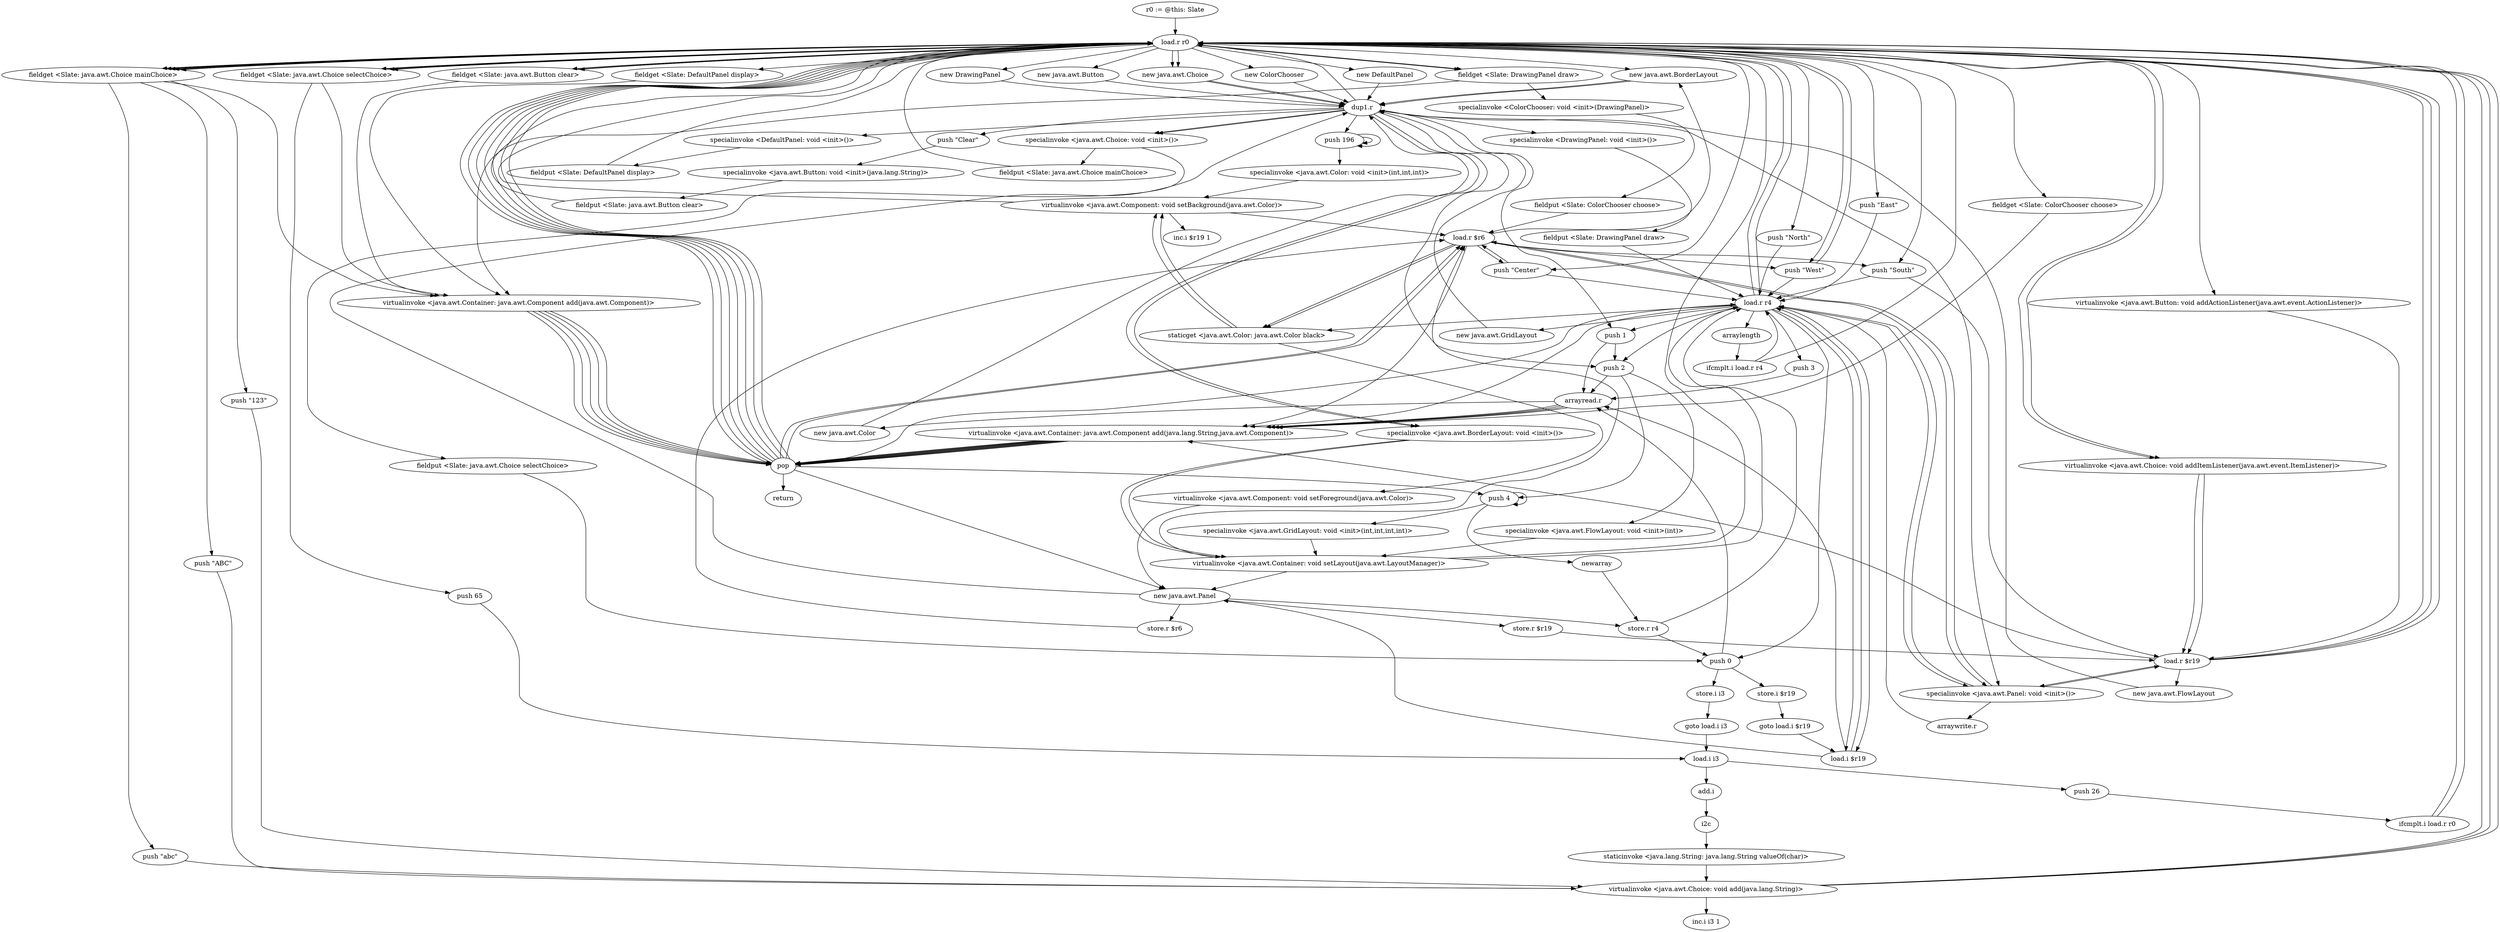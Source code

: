 digraph "" {
    "r0 := @this: Slate"
    "load.r r0"
    "r0 := @this: Slate"->"load.r r0";
    "new java.awt.BorderLayout"
    "load.r r0"->"new java.awt.BorderLayout";
    "dup1.r"
    "new java.awt.BorderLayout"->"dup1.r";
    "specialinvoke <java.awt.BorderLayout: void <init>()>"
    "dup1.r"->"specialinvoke <java.awt.BorderLayout: void <init>()>";
    "virtualinvoke <java.awt.Container: void setLayout(java.awt.LayoutManager)>"
    "specialinvoke <java.awt.BorderLayout: void <init>()>"->"virtualinvoke <java.awt.Container: void setLayout(java.awt.LayoutManager)>";
    "new java.awt.Panel"
    "virtualinvoke <java.awt.Container: void setLayout(java.awt.LayoutManager)>"->"new java.awt.Panel";
    "store.r $r6"
    "new java.awt.Panel"->"store.r $r6";
    "load.r $r6"
    "store.r $r6"->"load.r $r6";
    "specialinvoke <java.awt.Panel: void <init>()>"
    "load.r $r6"->"specialinvoke <java.awt.Panel: void <init>()>";
    "specialinvoke <java.awt.Panel: void <init>()>"->"load.r $r6";
    "load.r $r6"->"new java.awt.BorderLayout";
    "new java.awt.BorderLayout"->"dup1.r";
    "dup1.r"->"specialinvoke <java.awt.BorderLayout: void <init>()>";
    "specialinvoke <java.awt.BorderLayout: void <init>()>"->"virtualinvoke <java.awt.Container: void setLayout(java.awt.LayoutManager)>";
    "virtualinvoke <java.awt.Container: void setLayout(java.awt.LayoutManager)>"->"load.r $r6";
    "staticget <java.awt.Color: java.awt.Color black>"
    "load.r $r6"->"staticget <java.awt.Color: java.awt.Color black>";
    "virtualinvoke <java.awt.Component: void setBackground(java.awt.Color)>"
    "staticget <java.awt.Color: java.awt.Color black>"->"virtualinvoke <java.awt.Component: void setBackground(java.awt.Color)>";
    "virtualinvoke <java.awt.Component: void setBackground(java.awt.Color)>"->"load.r $r6";
    "load.r $r6"->"staticget <java.awt.Color: java.awt.Color black>";
    "virtualinvoke <java.awt.Component: void setForeground(java.awt.Color)>"
    "staticget <java.awt.Color: java.awt.Color black>"->"virtualinvoke <java.awt.Component: void setForeground(java.awt.Color)>";
    "virtualinvoke <java.awt.Component: void setForeground(java.awt.Color)>"->"new java.awt.Panel";
    "store.r r4"
    "new java.awt.Panel"->"store.r r4";
    "load.r r4"
    "store.r r4"->"load.r r4";
    "load.r r4"->"specialinvoke <java.awt.Panel: void <init>()>";
    "specialinvoke <java.awt.Panel: void <init>()>"->"load.r r4";
    "new java.awt.GridLayout"
    "load.r r4"->"new java.awt.GridLayout";
    "new java.awt.GridLayout"->"dup1.r";
    "push 1"
    "dup1.r"->"push 1";
    "push 2"
    "push 1"->"push 2";
    "push 4"
    "push 2"->"push 4";
    "push 4"->"push 4";
    "specialinvoke <java.awt.GridLayout: void <init>(int,int,int,int)>"
    "push 4"->"specialinvoke <java.awt.GridLayout: void <init>(int,int,int,int)>";
    "specialinvoke <java.awt.GridLayout: void <init>(int,int,int,int)>"->"virtualinvoke <java.awt.Container: void setLayout(java.awt.LayoutManager)>";
    "virtualinvoke <java.awt.Container: void setLayout(java.awt.LayoutManager)>"->"load.r r4";
    "load.r r4"->"staticget <java.awt.Color: java.awt.Color black>";
    "staticget <java.awt.Color: java.awt.Color black>"->"virtualinvoke <java.awt.Component: void setBackground(java.awt.Color)>";
    "virtualinvoke <java.awt.Component: void setBackground(java.awt.Color)>"->"load.r r0";
    "new DefaultPanel"
    "load.r r0"->"new DefaultPanel";
    "new DefaultPanel"->"dup1.r";
    "specialinvoke <DefaultPanel: void <init>()>"
    "dup1.r"->"specialinvoke <DefaultPanel: void <init>()>";
    "fieldput <Slate: DefaultPanel display>"
    "specialinvoke <DefaultPanel: void <init>()>"->"fieldput <Slate: DefaultPanel display>";
    "fieldput <Slate: DefaultPanel display>"->"load.r r0";
    "new DrawingPanel"
    "load.r r0"->"new DrawingPanel";
    "new DrawingPanel"->"dup1.r";
    "specialinvoke <DrawingPanel: void <init>()>"
    "dup1.r"->"specialinvoke <DrawingPanel: void <init>()>";
    "fieldput <Slate: DrawingPanel draw>"
    "specialinvoke <DrawingPanel: void <init>()>"->"fieldput <Slate: DrawingPanel draw>";
    "fieldput <Slate: DrawingPanel draw>"->"load.r r4";
    "load.r r4"->"load.r r0";
    "fieldget <Slate: DefaultPanel display>"
    "load.r r0"->"fieldget <Slate: DefaultPanel display>";
    "virtualinvoke <java.awt.Container: java.awt.Component add(java.awt.Component)>"
    "fieldget <Slate: DefaultPanel display>"->"virtualinvoke <java.awt.Container: java.awt.Component add(java.awt.Component)>";
    "pop"
    "virtualinvoke <java.awt.Container: java.awt.Component add(java.awt.Component)>"->"pop";
    "pop"->"load.r r4";
    "load.r r4"->"load.r r0";
    "fieldget <Slate: DrawingPanel draw>"
    "load.r r0"->"fieldget <Slate: DrawingPanel draw>";
    "fieldget <Slate: DrawingPanel draw>"->"virtualinvoke <java.awt.Container: java.awt.Component add(java.awt.Component)>";
    "virtualinvoke <java.awt.Container: java.awt.Component add(java.awt.Component)>"->"pop";
    "pop"->"new java.awt.Panel";
    "store.r $r19"
    "new java.awt.Panel"->"store.r $r19";
    "load.r $r19"
    "store.r $r19"->"load.r $r19";
    "load.r $r19"->"specialinvoke <java.awt.Panel: void <init>()>";
    "specialinvoke <java.awt.Panel: void <init>()>"->"load.r $r19";
    "new java.awt.FlowLayout"
    "load.r $r19"->"new java.awt.FlowLayout";
    "new java.awt.FlowLayout"->"dup1.r";
    "dup1.r"->"push 2";
    "specialinvoke <java.awt.FlowLayout: void <init>(int)>"
    "push 2"->"specialinvoke <java.awt.FlowLayout: void <init>(int)>";
    "specialinvoke <java.awt.FlowLayout: void <init>(int)>"->"virtualinvoke <java.awt.Container: void setLayout(java.awt.LayoutManager)>";
    "virtualinvoke <java.awt.Container: void setLayout(java.awt.LayoutManager)>"->"load.r r0";
    "new java.awt.Button"
    "load.r r0"->"new java.awt.Button";
    "new java.awt.Button"->"dup1.r";
    "push \"Clear\""
    "dup1.r"->"push \"Clear\"";
    "specialinvoke <java.awt.Button: void <init>(java.lang.String)>"
    "push \"Clear\""->"specialinvoke <java.awt.Button: void <init>(java.lang.String)>";
    "fieldput <Slate: java.awt.Button clear>"
    "specialinvoke <java.awt.Button: void <init>(java.lang.String)>"->"fieldput <Slate: java.awt.Button clear>";
    "fieldput <Slate: java.awt.Button clear>"->"load.r r0";
    "fieldget <Slate: java.awt.Button clear>"
    "load.r r0"->"fieldget <Slate: java.awt.Button clear>";
    "fieldget <Slate: java.awt.Button clear>"->"load.r r0";
    "virtualinvoke <java.awt.Button: void addActionListener(java.awt.event.ActionListener)>"
    "load.r r0"->"virtualinvoke <java.awt.Button: void addActionListener(java.awt.event.ActionListener)>";
    "virtualinvoke <java.awt.Button: void addActionListener(java.awt.event.ActionListener)>"->"load.r $r19";
    "load.r $r19"->"load.r r0";
    "load.r r0"->"fieldget <Slate: java.awt.Button clear>";
    "fieldget <Slate: java.awt.Button clear>"->"virtualinvoke <java.awt.Container: java.awt.Component add(java.awt.Component)>";
    "virtualinvoke <java.awt.Container: java.awt.Component add(java.awt.Component)>"->"pop";
    "pop"->"load.r r0";
    "new java.awt.Choice"
    "load.r r0"->"new java.awt.Choice";
    "new java.awt.Choice"->"dup1.r";
    "specialinvoke <java.awt.Choice: void <init>()>"
    "dup1.r"->"specialinvoke <java.awt.Choice: void <init>()>";
    "fieldput <Slate: java.awt.Choice mainChoice>"
    "specialinvoke <java.awt.Choice: void <init>()>"->"fieldput <Slate: java.awt.Choice mainChoice>";
    "fieldput <Slate: java.awt.Choice mainChoice>"->"load.r r0";
    "fieldget <Slate: java.awt.Choice mainChoice>"
    "load.r r0"->"fieldget <Slate: java.awt.Choice mainChoice>";
    "push \"ABC\""
    "fieldget <Slate: java.awt.Choice mainChoice>"->"push \"ABC\"";
    "virtualinvoke <java.awt.Choice: void add(java.lang.String)>"
    "push \"ABC\""->"virtualinvoke <java.awt.Choice: void add(java.lang.String)>";
    "virtualinvoke <java.awt.Choice: void add(java.lang.String)>"->"load.r r0";
    "load.r r0"->"fieldget <Slate: java.awt.Choice mainChoice>";
    "push \"abc\""
    "fieldget <Slate: java.awt.Choice mainChoice>"->"push \"abc\"";
    "push \"abc\""->"virtualinvoke <java.awt.Choice: void add(java.lang.String)>";
    "virtualinvoke <java.awt.Choice: void add(java.lang.String)>"->"load.r r0";
    "load.r r0"->"fieldget <Slate: java.awt.Choice mainChoice>";
    "push \"123\""
    "fieldget <Slate: java.awt.Choice mainChoice>"->"push \"123\"";
    "push \"123\""->"virtualinvoke <java.awt.Choice: void add(java.lang.String)>";
    "virtualinvoke <java.awt.Choice: void add(java.lang.String)>"->"load.r r0";
    "load.r r0"->"fieldget <Slate: java.awt.Choice mainChoice>";
    "fieldget <Slate: java.awt.Choice mainChoice>"->"load.r r0";
    "virtualinvoke <java.awt.Choice: void addItemListener(java.awt.event.ItemListener)>"
    "load.r r0"->"virtualinvoke <java.awt.Choice: void addItemListener(java.awt.event.ItemListener)>";
    "virtualinvoke <java.awt.Choice: void addItemListener(java.awt.event.ItemListener)>"->"load.r $r19";
    "load.r $r19"->"load.r r0";
    "load.r r0"->"fieldget <Slate: java.awt.Choice mainChoice>";
    "fieldget <Slate: java.awt.Choice mainChoice>"->"virtualinvoke <java.awt.Container: java.awt.Component add(java.awt.Component)>";
    "virtualinvoke <java.awt.Container: java.awt.Component add(java.awt.Component)>"->"pop";
    "pop"->"load.r r0";
    "load.r r0"->"new java.awt.Choice";
    "new java.awt.Choice"->"dup1.r";
    "dup1.r"->"specialinvoke <java.awt.Choice: void <init>()>";
    "fieldput <Slate: java.awt.Choice selectChoice>"
    "specialinvoke <java.awt.Choice: void <init>()>"->"fieldput <Slate: java.awt.Choice selectChoice>";
    "push 0"
    "fieldput <Slate: java.awt.Choice selectChoice>"->"push 0";
    "store.i i3"
    "push 0"->"store.i i3";
    "goto load.i i3"
    "store.i i3"->"goto load.i i3";
    "load.i i3"
    "goto load.i i3"->"load.i i3";
    "push 26"
    "load.i i3"->"push 26";
    "ifcmplt.i load.r r0"
    "push 26"->"ifcmplt.i load.r r0";
    "ifcmplt.i load.r r0"->"load.r r0";
    "fieldget <Slate: java.awt.Choice selectChoice>"
    "load.r r0"->"fieldget <Slate: java.awt.Choice selectChoice>";
    "fieldget <Slate: java.awt.Choice selectChoice>"->"load.r r0";
    "load.r r0"->"virtualinvoke <java.awt.Choice: void addItemListener(java.awt.event.ItemListener)>";
    "virtualinvoke <java.awt.Choice: void addItemListener(java.awt.event.ItemListener)>"->"load.r $r19";
    "load.r $r19"->"load.r r0";
    "load.r r0"->"fieldget <Slate: java.awt.Choice selectChoice>";
    "fieldget <Slate: java.awt.Choice selectChoice>"->"virtualinvoke <java.awt.Container: java.awt.Component add(java.awt.Component)>";
    "virtualinvoke <java.awt.Container: java.awt.Component add(java.awt.Component)>"->"pop";
    "pop"->"load.r r0";
    "new ColorChooser"
    "load.r r0"->"new ColorChooser";
    "new ColorChooser"->"dup1.r";
    "dup1.r"->"load.r r0";
    "load.r r0"->"fieldget <Slate: DrawingPanel draw>";
    "specialinvoke <ColorChooser: void <init>(DrawingPanel)>"
    "fieldget <Slate: DrawingPanel draw>"->"specialinvoke <ColorChooser: void <init>(DrawingPanel)>";
    "fieldput <Slate: ColorChooser choose>"
    "specialinvoke <ColorChooser: void <init>(DrawingPanel)>"->"fieldput <Slate: ColorChooser choose>";
    "fieldput <Slate: ColorChooser choose>"->"load.r $r6";
    "push \"West\""
    "load.r $r6"->"push \"West\"";
    "push \"West\""->"load.r r0";
    "fieldget <Slate: ColorChooser choose>"
    "load.r r0"->"fieldget <Slate: ColorChooser choose>";
    "virtualinvoke <java.awt.Container: java.awt.Component add(java.lang.String,java.awt.Component)>"
    "fieldget <Slate: ColorChooser choose>"->"virtualinvoke <java.awt.Container: java.awt.Component add(java.lang.String,java.awt.Component)>";
    "virtualinvoke <java.awt.Container: java.awt.Component add(java.lang.String,java.awt.Component)>"->"pop";
    "pop"->"load.r $r6";
    "push \"Center\""
    "load.r $r6"->"push \"Center\"";
    "push \"Center\""->"load.r r4";
    "load.r r4"->"virtualinvoke <java.awt.Container: java.awt.Component add(java.lang.String,java.awt.Component)>";
    "virtualinvoke <java.awt.Container: java.awt.Component add(java.lang.String,java.awt.Component)>"->"pop";
    "pop"->"load.r $r6";
    "push \"South\""
    "load.r $r6"->"push \"South\"";
    "push \"South\""->"load.r $r19";
    "load.r $r19"->"virtualinvoke <java.awt.Container: java.awt.Component add(java.lang.String,java.awt.Component)>";
    "virtualinvoke <java.awt.Container: java.awt.Component add(java.lang.String,java.awt.Component)>"->"pop";
    "pop"->"push 4";
    "newarray"
    "push 4"->"newarray";
    "newarray"->"store.r r4";
    "store.r r4"->"push 0";
    "store.i $r19"
    "push 0"->"store.i $r19";
    "goto load.i $r19"
    "store.i $r19"->"goto load.i $r19";
    "load.i $r19"
    "goto load.i $r19"->"load.i $r19";
    "load.i $r19"->"load.r r4";
    "arraylength"
    "load.r r4"->"arraylength";
    "ifcmplt.i load.r r4"
    "arraylength"->"ifcmplt.i load.r r4";
    "ifcmplt.i load.r r4"->"load.r r0";
    "push \"North\""
    "load.r r0"->"push \"North\"";
    "push \"North\""->"load.r r4";
    "load.r r4"->"push 0";
    "arrayread.r"
    "push 0"->"arrayread.r";
    "arrayread.r"->"virtualinvoke <java.awt.Container: java.awt.Component add(java.lang.String,java.awt.Component)>";
    "virtualinvoke <java.awt.Container: java.awt.Component add(java.lang.String,java.awt.Component)>"->"pop";
    "pop"->"load.r r0";
    "load.r r0"->"push \"South\"";
    "push \"South\""->"load.r r4";
    "load.r r4"->"push 1";
    "push 1"->"arrayread.r";
    "arrayread.r"->"virtualinvoke <java.awt.Container: java.awt.Component add(java.lang.String,java.awt.Component)>";
    "virtualinvoke <java.awt.Container: java.awt.Component add(java.lang.String,java.awt.Component)>"->"pop";
    "pop"->"load.r r0";
    "load.r r0"->"push \"West\"";
    "push \"West\""->"load.r r4";
    "load.r r4"->"push 2";
    "push 2"->"arrayread.r";
    "arrayread.r"->"virtualinvoke <java.awt.Container: java.awt.Component add(java.lang.String,java.awt.Component)>";
    "virtualinvoke <java.awt.Container: java.awt.Component add(java.lang.String,java.awt.Component)>"->"pop";
    "pop"->"load.r r0";
    "push \"East\""
    "load.r r0"->"push \"East\"";
    "push \"East\""->"load.r r4";
    "push 3"
    "load.r r4"->"push 3";
    "push 3"->"arrayread.r";
    "arrayread.r"->"virtualinvoke <java.awt.Container: java.awt.Component add(java.lang.String,java.awt.Component)>";
    "virtualinvoke <java.awt.Container: java.awt.Component add(java.lang.String,java.awt.Component)>"->"pop";
    "pop"->"load.r r0";
    "load.r r0"->"push \"Center\"";
    "push \"Center\""->"load.r $r6";
    "load.r $r6"->"virtualinvoke <java.awt.Container: java.awt.Component add(java.lang.String,java.awt.Component)>";
    "virtualinvoke <java.awt.Container: java.awt.Component add(java.lang.String,java.awt.Component)>"->"pop";
    "return"
    "pop"->"return";
    "ifcmplt.i load.r r4"->"load.r r4";
    "load.r r4"->"load.i $r19";
    "load.i $r19"->"new java.awt.Panel";
    "new java.awt.Panel"->"dup1.r";
    "dup1.r"->"specialinvoke <java.awt.Panel: void <init>()>";
    "arraywrite.r"
    "specialinvoke <java.awt.Panel: void <init>()>"->"arraywrite.r";
    "arraywrite.r"->"load.r r4";
    "load.r r4"->"load.i $r19";
    "load.i $r19"->"arrayread.r";
    "new java.awt.Color"
    "arrayread.r"->"new java.awt.Color";
    "new java.awt.Color"->"dup1.r";
    "push 196"
    "dup1.r"->"push 196";
    "push 196"->"push 196";
    "push 196"->"push 196";
    "specialinvoke <java.awt.Color: void <init>(int,int,int)>"
    "push 196"->"specialinvoke <java.awt.Color: void <init>(int,int,int)>";
    "specialinvoke <java.awt.Color: void <init>(int,int,int)>"->"virtualinvoke <java.awt.Component: void setBackground(java.awt.Color)>";
    "inc.i $r19 1"
    "virtualinvoke <java.awt.Component: void setBackground(java.awt.Color)>"->"inc.i $r19 1";
    "ifcmplt.i load.r r0"->"load.r r0";
    "load.r r0"->"fieldget <Slate: java.awt.Choice selectChoice>";
    "push 65"
    "fieldget <Slate: java.awt.Choice selectChoice>"->"push 65";
    "push 65"->"load.i i3";
    "add.i"
    "load.i i3"->"add.i";
    "i2c"
    "add.i"->"i2c";
    "staticinvoke <java.lang.String: java.lang.String valueOf(char)>"
    "i2c"->"staticinvoke <java.lang.String: java.lang.String valueOf(char)>";
    "staticinvoke <java.lang.String: java.lang.String valueOf(char)>"->"virtualinvoke <java.awt.Choice: void add(java.lang.String)>";
    "inc.i i3 1"
    "virtualinvoke <java.awt.Choice: void add(java.lang.String)>"->"inc.i i3 1";
}
